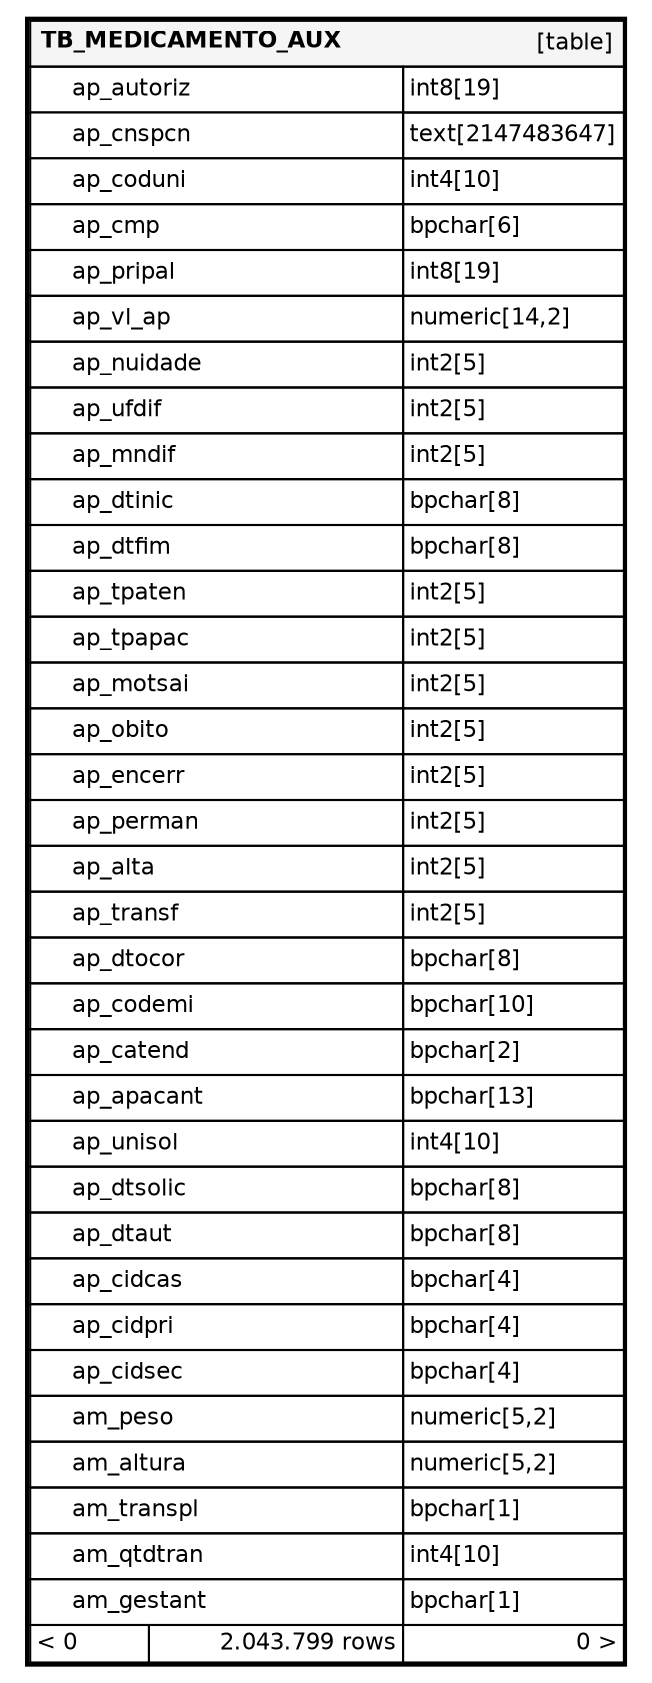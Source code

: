 digraph "TB_MEDICAMENTO_AUX" {
  graph [
    rankdir="RL"
    bgcolor="#ffffff"
    nodesep="0.18"
    ranksep="0.46"
    fontname="Helvetica"
    fontsize="11"
    ration="compress"
  ];
  node [
    fontname="Helvetica"
    fontsize="11"
    shape="plaintext"
  ];
  edge [
    arrowsize="0.8"
  ];
  "TB_MEDICAMENTO_AUX" [
   label=<
    <TABLE BORDER="2" CELLBORDER="1" CELLSPACING="0" BGCOLOR="#ffffff">
      <TR><TD COLSPAN="4"  BGCOLOR="#f5f5f5"><TABLE BORDER="0" CELLSPACING="0"><TR><TD ALIGN="LEFT"><B>TB_MEDICAMENTO_AUX</B></TD><TD ALIGN="RIGHT">[table]</TD></TR></TABLE></TD></TR>
      <TR><TD PORT="ap_autoriz" COLSPAN="2" ALIGN="LEFT"><TABLE BORDER="0" CELLSPACING="0" ALIGN="LEFT"><TR ALIGN="LEFT"><TD ALIGN="LEFT" FIXEDSIZE="TRUE" WIDTH="15" HEIGHT="16"></TD><TD ALIGN="LEFT" FIXEDSIZE="TRUE" WIDTH="158" HEIGHT="16">ap_autoriz</TD></TR></TABLE></TD><TD PORT="ap_autoriz.type" ALIGN="LEFT">int8[19]</TD></TR>
      <TR><TD PORT="ap_cnspcn" COLSPAN="2" BGCOLOR="#ffffff" ALIGN="LEFT"><TABLE BORDER="0" CELLSPACING="0" ALIGN="LEFT"><TR ALIGN="LEFT"><TD ALIGN="LEFT" FIXEDSIZE="TRUE" WIDTH="15" HEIGHT="16"></TD><TD ALIGN="LEFT" FIXEDSIZE="TRUE" WIDTH="158" HEIGHT="16">ap_cnspcn</TD></TR></TABLE></TD><TD PORT="ap_cnspcn.type" ALIGN="LEFT">text[2147483647]</TD></TR>
      <TR><TD PORT="ap_coduni" COLSPAN="2" BGCOLOR="#ffffff" ALIGN="LEFT"><TABLE BORDER="0" CELLSPACING="0" ALIGN="LEFT"><TR ALIGN="LEFT"><TD ALIGN="LEFT" FIXEDSIZE="TRUE" WIDTH="15" HEIGHT="16"></TD><TD ALIGN="LEFT" FIXEDSIZE="TRUE" WIDTH="158" HEIGHT="16">ap_coduni</TD></TR></TABLE></TD><TD PORT="ap_coduni.type" ALIGN="LEFT">int4[10]</TD></TR>
      <TR><TD PORT="ap_cmp" COLSPAN="2" ALIGN="LEFT"><TABLE BORDER="0" CELLSPACING="0" ALIGN="LEFT"><TR ALIGN="LEFT"><TD ALIGN="LEFT" FIXEDSIZE="TRUE" WIDTH="15" HEIGHT="16"></TD><TD ALIGN="LEFT" FIXEDSIZE="TRUE" WIDTH="158" HEIGHT="16">ap_cmp</TD></TR></TABLE></TD><TD PORT="ap_cmp.type" ALIGN="LEFT">bpchar[6]</TD></TR>
      <TR><TD PORT="ap_pripal" COLSPAN="2" ALIGN="LEFT"><TABLE BORDER="0" CELLSPACING="0" ALIGN="LEFT"><TR ALIGN="LEFT"><TD ALIGN="LEFT" FIXEDSIZE="TRUE" WIDTH="15" HEIGHT="16"></TD><TD ALIGN="LEFT" FIXEDSIZE="TRUE" WIDTH="158" HEIGHT="16">ap_pripal</TD></TR></TABLE></TD><TD PORT="ap_pripal.type" ALIGN="LEFT">int8[19]</TD></TR>
      <TR><TD PORT="ap_vl_ap" COLSPAN="2" ALIGN="LEFT"><TABLE BORDER="0" CELLSPACING="0" ALIGN="LEFT"><TR ALIGN="LEFT"><TD ALIGN="LEFT" FIXEDSIZE="TRUE" WIDTH="15" HEIGHT="16"></TD><TD ALIGN="LEFT" FIXEDSIZE="TRUE" WIDTH="158" HEIGHT="16">ap_vl_ap</TD></TR></TABLE></TD><TD PORT="ap_vl_ap.type" ALIGN="LEFT">numeric[14,2]</TD></TR>
      <TR><TD PORT="ap_nuidade" COLSPAN="2" ALIGN="LEFT"><TABLE BORDER="0" CELLSPACING="0" ALIGN="LEFT"><TR ALIGN="LEFT"><TD ALIGN="LEFT" FIXEDSIZE="TRUE" WIDTH="15" HEIGHT="16"></TD><TD ALIGN="LEFT" FIXEDSIZE="TRUE" WIDTH="158" HEIGHT="16">ap_nuidade</TD></TR></TABLE></TD><TD PORT="ap_nuidade.type" ALIGN="LEFT">int2[5]</TD></TR>
      <TR><TD PORT="ap_ufdif" COLSPAN="2" ALIGN="LEFT"><TABLE BORDER="0" CELLSPACING="0" ALIGN="LEFT"><TR ALIGN="LEFT"><TD ALIGN="LEFT" FIXEDSIZE="TRUE" WIDTH="15" HEIGHT="16"></TD><TD ALIGN="LEFT" FIXEDSIZE="TRUE" WIDTH="158" HEIGHT="16">ap_ufdif</TD></TR></TABLE></TD><TD PORT="ap_ufdif.type" ALIGN="LEFT">int2[5]</TD></TR>
      <TR><TD PORT="ap_mndif" COLSPAN="2" ALIGN="LEFT"><TABLE BORDER="0" CELLSPACING="0" ALIGN="LEFT"><TR ALIGN="LEFT"><TD ALIGN="LEFT" FIXEDSIZE="TRUE" WIDTH="15" HEIGHT="16"></TD><TD ALIGN="LEFT" FIXEDSIZE="TRUE" WIDTH="158" HEIGHT="16">ap_mndif</TD></TR></TABLE></TD><TD PORT="ap_mndif.type" ALIGN="LEFT">int2[5]</TD></TR>
      <TR><TD PORT="ap_dtinic" COLSPAN="2" ALIGN="LEFT"><TABLE BORDER="0" CELLSPACING="0" ALIGN="LEFT"><TR ALIGN="LEFT"><TD ALIGN="LEFT" FIXEDSIZE="TRUE" WIDTH="15" HEIGHT="16"></TD><TD ALIGN="LEFT" FIXEDSIZE="TRUE" WIDTH="158" HEIGHT="16">ap_dtinic</TD></TR></TABLE></TD><TD PORT="ap_dtinic.type" ALIGN="LEFT">bpchar[8]</TD></TR>
      <TR><TD PORT="ap_dtfim" COLSPAN="2" ALIGN="LEFT"><TABLE BORDER="0" CELLSPACING="0" ALIGN="LEFT"><TR ALIGN="LEFT"><TD ALIGN="LEFT" FIXEDSIZE="TRUE" WIDTH="15" HEIGHT="16"></TD><TD ALIGN="LEFT" FIXEDSIZE="TRUE" WIDTH="158" HEIGHT="16">ap_dtfim</TD></TR></TABLE></TD><TD PORT="ap_dtfim.type" ALIGN="LEFT">bpchar[8]</TD></TR>
      <TR><TD PORT="ap_tpaten" COLSPAN="2" ALIGN="LEFT"><TABLE BORDER="0" CELLSPACING="0" ALIGN="LEFT"><TR ALIGN="LEFT"><TD ALIGN="LEFT" FIXEDSIZE="TRUE" WIDTH="15" HEIGHT="16"></TD><TD ALIGN="LEFT" FIXEDSIZE="TRUE" WIDTH="158" HEIGHT="16">ap_tpaten</TD></TR></TABLE></TD><TD PORT="ap_tpaten.type" ALIGN="LEFT">int2[5]</TD></TR>
      <TR><TD PORT="ap_tpapac" COLSPAN="2" ALIGN="LEFT"><TABLE BORDER="0" CELLSPACING="0" ALIGN="LEFT"><TR ALIGN="LEFT"><TD ALIGN="LEFT" FIXEDSIZE="TRUE" WIDTH="15" HEIGHT="16"></TD><TD ALIGN="LEFT" FIXEDSIZE="TRUE" WIDTH="158" HEIGHT="16">ap_tpapac</TD></TR></TABLE></TD><TD PORT="ap_tpapac.type" ALIGN="LEFT">int2[5]</TD></TR>
      <TR><TD PORT="ap_motsai" COLSPAN="2" ALIGN="LEFT"><TABLE BORDER="0" CELLSPACING="0" ALIGN="LEFT"><TR ALIGN="LEFT"><TD ALIGN="LEFT" FIXEDSIZE="TRUE" WIDTH="15" HEIGHT="16"></TD><TD ALIGN="LEFT" FIXEDSIZE="TRUE" WIDTH="158" HEIGHT="16">ap_motsai</TD></TR></TABLE></TD><TD PORT="ap_motsai.type" ALIGN="LEFT">int2[5]</TD></TR>
      <TR><TD PORT="ap_obito" COLSPAN="2" ALIGN="LEFT"><TABLE BORDER="0" CELLSPACING="0" ALIGN="LEFT"><TR ALIGN="LEFT"><TD ALIGN="LEFT" FIXEDSIZE="TRUE" WIDTH="15" HEIGHT="16"></TD><TD ALIGN="LEFT" FIXEDSIZE="TRUE" WIDTH="158" HEIGHT="16">ap_obito</TD></TR></TABLE></TD><TD PORT="ap_obito.type" ALIGN="LEFT">int2[5]</TD></TR>
      <TR><TD PORT="ap_encerr" COLSPAN="2" ALIGN="LEFT"><TABLE BORDER="0" CELLSPACING="0" ALIGN="LEFT"><TR ALIGN="LEFT"><TD ALIGN="LEFT" FIXEDSIZE="TRUE" WIDTH="15" HEIGHT="16"></TD><TD ALIGN="LEFT" FIXEDSIZE="TRUE" WIDTH="158" HEIGHT="16">ap_encerr</TD></TR></TABLE></TD><TD PORT="ap_encerr.type" ALIGN="LEFT">int2[5]</TD></TR>
      <TR><TD PORT="ap_perman" COLSPAN="2" ALIGN="LEFT"><TABLE BORDER="0" CELLSPACING="0" ALIGN="LEFT"><TR ALIGN="LEFT"><TD ALIGN="LEFT" FIXEDSIZE="TRUE" WIDTH="15" HEIGHT="16"></TD><TD ALIGN="LEFT" FIXEDSIZE="TRUE" WIDTH="158" HEIGHT="16">ap_perman</TD></TR></TABLE></TD><TD PORT="ap_perman.type" ALIGN="LEFT">int2[5]</TD></TR>
      <TR><TD PORT="ap_alta" COLSPAN="2" ALIGN="LEFT"><TABLE BORDER="0" CELLSPACING="0" ALIGN="LEFT"><TR ALIGN="LEFT"><TD ALIGN="LEFT" FIXEDSIZE="TRUE" WIDTH="15" HEIGHT="16"></TD><TD ALIGN="LEFT" FIXEDSIZE="TRUE" WIDTH="158" HEIGHT="16">ap_alta</TD></TR></TABLE></TD><TD PORT="ap_alta.type" ALIGN="LEFT">int2[5]</TD></TR>
      <TR><TD PORT="ap_transf" COLSPAN="2" ALIGN="LEFT"><TABLE BORDER="0" CELLSPACING="0" ALIGN="LEFT"><TR ALIGN="LEFT"><TD ALIGN="LEFT" FIXEDSIZE="TRUE" WIDTH="15" HEIGHT="16"></TD><TD ALIGN="LEFT" FIXEDSIZE="TRUE" WIDTH="158" HEIGHT="16">ap_transf</TD></TR></TABLE></TD><TD PORT="ap_transf.type" ALIGN="LEFT">int2[5]</TD></TR>
      <TR><TD PORT="ap_dtocor" COLSPAN="2" ALIGN="LEFT"><TABLE BORDER="0" CELLSPACING="0" ALIGN="LEFT"><TR ALIGN="LEFT"><TD ALIGN="LEFT" FIXEDSIZE="TRUE" WIDTH="15" HEIGHT="16"></TD><TD ALIGN="LEFT" FIXEDSIZE="TRUE" WIDTH="158" HEIGHT="16">ap_dtocor</TD></TR></TABLE></TD><TD PORT="ap_dtocor.type" ALIGN="LEFT">bpchar[8]</TD></TR>
      <TR><TD PORT="ap_codemi" COLSPAN="2" ALIGN="LEFT"><TABLE BORDER="0" CELLSPACING="0" ALIGN="LEFT"><TR ALIGN="LEFT"><TD ALIGN="LEFT" FIXEDSIZE="TRUE" WIDTH="15" HEIGHT="16"></TD><TD ALIGN="LEFT" FIXEDSIZE="TRUE" WIDTH="158" HEIGHT="16">ap_codemi</TD></TR></TABLE></TD><TD PORT="ap_codemi.type" ALIGN="LEFT">bpchar[10]</TD></TR>
      <TR><TD PORT="ap_catend" COLSPAN="2" ALIGN="LEFT"><TABLE BORDER="0" CELLSPACING="0" ALIGN="LEFT"><TR ALIGN="LEFT"><TD ALIGN="LEFT" FIXEDSIZE="TRUE" WIDTH="15" HEIGHT="16"></TD><TD ALIGN="LEFT" FIXEDSIZE="TRUE" WIDTH="158" HEIGHT="16">ap_catend</TD></TR></TABLE></TD><TD PORT="ap_catend.type" ALIGN="LEFT">bpchar[2]</TD></TR>
      <TR><TD PORT="ap_apacant" COLSPAN="2" ALIGN="LEFT"><TABLE BORDER="0" CELLSPACING="0" ALIGN="LEFT"><TR ALIGN="LEFT"><TD ALIGN="LEFT" FIXEDSIZE="TRUE" WIDTH="15" HEIGHT="16"></TD><TD ALIGN="LEFT" FIXEDSIZE="TRUE" WIDTH="158" HEIGHT="16">ap_apacant</TD></TR></TABLE></TD><TD PORT="ap_apacant.type" ALIGN="LEFT">bpchar[13]</TD></TR>
      <TR><TD PORT="ap_unisol" COLSPAN="2" ALIGN="LEFT"><TABLE BORDER="0" CELLSPACING="0" ALIGN="LEFT"><TR ALIGN="LEFT"><TD ALIGN="LEFT" FIXEDSIZE="TRUE" WIDTH="15" HEIGHT="16"></TD><TD ALIGN="LEFT" FIXEDSIZE="TRUE" WIDTH="158" HEIGHT="16">ap_unisol</TD></TR></TABLE></TD><TD PORT="ap_unisol.type" ALIGN="LEFT">int4[10]</TD></TR>
      <TR><TD PORT="ap_dtsolic" COLSPAN="2" ALIGN="LEFT"><TABLE BORDER="0" CELLSPACING="0" ALIGN="LEFT"><TR ALIGN="LEFT"><TD ALIGN="LEFT" FIXEDSIZE="TRUE" WIDTH="15" HEIGHT="16"></TD><TD ALIGN="LEFT" FIXEDSIZE="TRUE" WIDTH="158" HEIGHT="16">ap_dtsolic</TD></TR></TABLE></TD><TD PORT="ap_dtsolic.type" ALIGN="LEFT">bpchar[8]</TD></TR>
      <TR><TD PORT="ap_dtaut" COLSPAN="2" ALIGN="LEFT"><TABLE BORDER="0" CELLSPACING="0" ALIGN="LEFT"><TR ALIGN="LEFT"><TD ALIGN="LEFT" FIXEDSIZE="TRUE" WIDTH="15" HEIGHT="16"></TD><TD ALIGN="LEFT" FIXEDSIZE="TRUE" WIDTH="158" HEIGHT="16">ap_dtaut</TD></TR></TABLE></TD><TD PORT="ap_dtaut.type" ALIGN="LEFT">bpchar[8]</TD></TR>
      <TR><TD PORT="ap_cidcas" COLSPAN="2" ALIGN="LEFT"><TABLE BORDER="0" CELLSPACING="0" ALIGN="LEFT"><TR ALIGN="LEFT"><TD ALIGN="LEFT" FIXEDSIZE="TRUE" WIDTH="15" HEIGHT="16"></TD><TD ALIGN="LEFT" FIXEDSIZE="TRUE" WIDTH="158" HEIGHT="16">ap_cidcas</TD></TR></TABLE></TD><TD PORT="ap_cidcas.type" ALIGN="LEFT">bpchar[4]</TD></TR>
      <TR><TD PORT="ap_cidpri" COLSPAN="2" ALIGN="LEFT"><TABLE BORDER="0" CELLSPACING="0" ALIGN="LEFT"><TR ALIGN="LEFT"><TD ALIGN="LEFT" FIXEDSIZE="TRUE" WIDTH="15" HEIGHT="16"></TD><TD ALIGN="LEFT" FIXEDSIZE="TRUE" WIDTH="158" HEIGHT="16">ap_cidpri</TD></TR></TABLE></TD><TD PORT="ap_cidpri.type" ALIGN="LEFT">bpchar[4]</TD></TR>
      <TR><TD PORT="ap_cidsec" COLSPAN="2" ALIGN="LEFT"><TABLE BORDER="0" CELLSPACING="0" ALIGN="LEFT"><TR ALIGN="LEFT"><TD ALIGN="LEFT" FIXEDSIZE="TRUE" WIDTH="15" HEIGHT="16"></TD><TD ALIGN="LEFT" FIXEDSIZE="TRUE" WIDTH="158" HEIGHT="16">ap_cidsec</TD></TR></TABLE></TD><TD PORT="ap_cidsec.type" ALIGN="LEFT">bpchar[4]</TD></TR>
      <TR><TD PORT="am_peso" COLSPAN="2" ALIGN="LEFT"><TABLE BORDER="0" CELLSPACING="0" ALIGN="LEFT"><TR ALIGN="LEFT"><TD ALIGN="LEFT" FIXEDSIZE="TRUE" WIDTH="15" HEIGHT="16"></TD><TD ALIGN="LEFT" FIXEDSIZE="TRUE" WIDTH="158" HEIGHT="16">am_peso</TD></TR></TABLE></TD><TD PORT="am_peso.type" ALIGN="LEFT">numeric[5,2]</TD></TR>
      <TR><TD PORT="am_altura" COLSPAN="2" ALIGN="LEFT"><TABLE BORDER="0" CELLSPACING="0" ALIGN="LEFT"><TR ALIGN="LEFT"><TD ALIGN="LEFT" FIXEDSIZE="TRUE" WIDTH="15" HEIGHT="16"></TD><TD ALIGN="LEFT" FIXEDSIZE="TRUE" WIDTH="158" HEIGHT="16">am_altura</TD></TR></TABLE></TD><TD PORT="am_altura.type" ALIGN="LEFT">numeric[5,2]</TD></TR>
      <TR><TD PORT="am_transpl" COLSPAN="2" ALIGN="LEFT"><TABLE BORDER="0" CELLSPACING="0" ALIGN="LEFT"><TR ALIGN="LEFT"><TD ALIGN="LEFT" FIXEDSIZE="TRUE" WIDTH="15" HEIGHT="16"></TD><TD ALIGN="LEFT" FIXEDSIZE="TRUE" WIDTH="158" HEIGHT="16">am_transpl</TD></TR></TABLE></TD><TD PORT="am_transpl.type" ALIGN="LEFT">bpchar[1]</TD></TR>
      <TR><TD PORT="am_qtdtran" COLSPAN="2" ALIGN="LEFT"><TABLE BORDER="0" CELLSPACING="0" ALIGN="LEFT"><TR ALIGN="LEFT"><TD ALIGN="LEFT" FIXEDSIZE="TRUE" WIDTH="15" HEIGHT="16"></TD><TD ALIGN="LEFT" FIXEDSIZE="TRUE" WIDTH="158" HEIGHT="16">am_qtdtran</TD></TR></TABLE></TD><TD PORT="am_qtdtran.type" ALIGN="LEFT">int4[10]</TD></TR>
      <TR><TD PORT="am_gestant" COLSPAN="2" ALIGN="LEFT"><TABLE BORDER="0" CELLSPACING="0" ALIGN="LEFT"><TR ALIGN="LEFT"><TD ALIGN="LEFT" FIXEDSIZE="TRUE" WIDTH="15" HEIGHT="16"></TD><TD ALIGN="LEFT" FIXEDSIZE="TRUE" WIDTH="158" HEIGHT="16">am_gestant</TD></TR></TABLE></TD><TD PORT="am_gestant.type" ALIGN="LEFT">bpchar[1]</TD></TR>
      <TR><TD ALIGN="LEFT" BGCOLOR="#ffffff">&lt; 0</TD><TD ALIGN="RIGHT" BGCOLOR="#ffffff">2.043.799 rows</TD><TD ALIGN="RIGHT" BGCOLOR="#ffffff">0 &gt;</TD></TR>
    </TABLE>>
    URL="tables/TB_MEDICAMENTO_AUX.html"
    target="_top"
    tooltip="TB_MEDICAMENTO_AUX"
  ];
}
